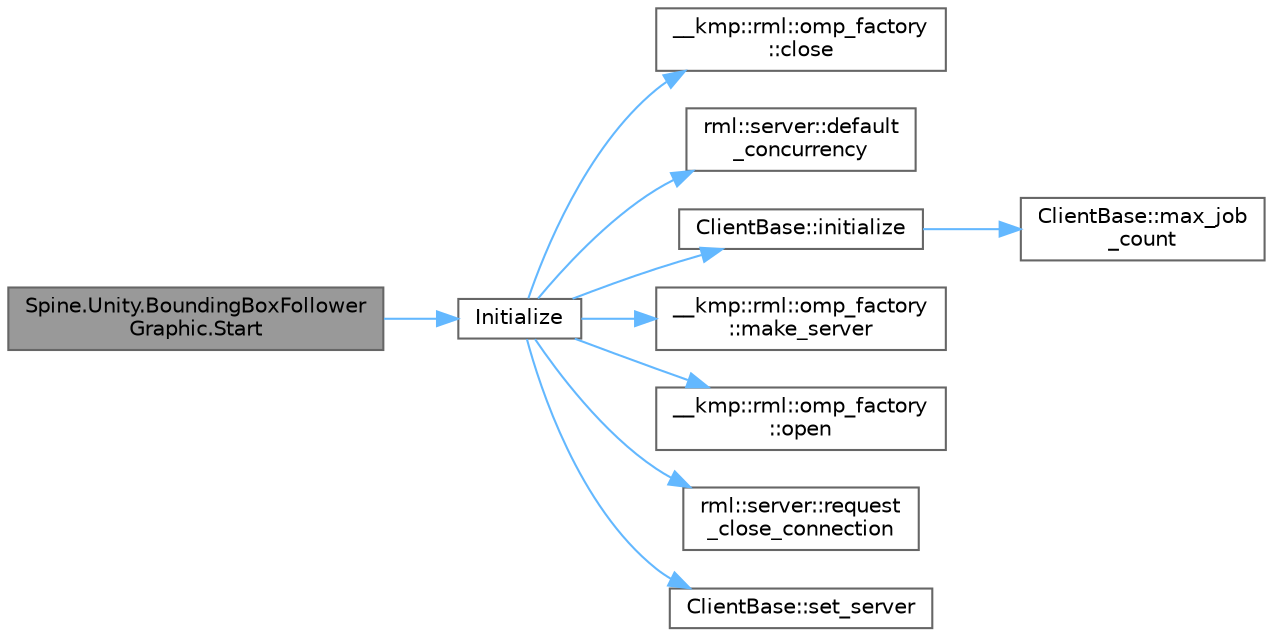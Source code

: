 digraph "Spine.Unity.BoundingBoxFollowerGraphic.Start"
{
 // LATEX_PDF_SIZE
  bgcolor="transparent";
  edge [fontname=Helvetica,fontsize=10,labelfontname=Helvetica,labelfontsize=10];
  node [fontname=Helvetica,fontsize=10,shape=box,height=0.2,width=0.4];
  rankdir="LR";
  Node1 [id="Node000001",label="Spine.Unity.BoundingBoxFollower\lGraphic.Start",height=0.2,width=0.4,color="gray40", fillcolor="grey60", style="filled", fontcolor="black",tooltip=" "];
  Node1 -> Node2 [id="edge1_Node000001_Node000002",color="steelblue1",style="solid",tooltip=" "];
  Node2 [id="Node000002",label="Initialize",height=0.2,width=0.4,color="grey40", fillcolor="white", style="filled",URL="$test__rml__tbb_8cpp.html#a98b1050f09da390896f964fb7a892391",tooltip=" "];
  Node2 -> Node3 [id="edge2_Node000002_Node000003",color="steelblue1",style="solid",tooltip=" "];
  Node3 [id="Node000003",label="__kmp::rml::omp_factory\l::close",height=0.2,width=0.4,color="grey40", fillcolor="white", style="filled",URL="$class____kmp_1_1rml_1_1omp__factory.html#ac5cd7885c15546edcbbbfe05dd14c283",tooltip="Close factory."];
  Node2 -> Node4 [id="edge3_Node000002_Node000004",color="steelblue1",style="solid",tooltip=" "];
  Node4 [id="Node000004",label="rml::server::default\l_concurrency",height=0.2,width=0.4,color="grey40", fillcolor="white", style="filled",URL="$classrml_1_1server.html#ab724107e297226ef26538315091a50b1",tooltip="Default level of concurrency for which RML strives when there are no non-RML threads running."];
  Node2 -> Node5 [id="edge4_Node000002_Node000005",color="steelblue1",style="solid",tooltip=" "];
  Node5 [id="Node000005",label="ClientBase::initialize",height=0.2,width=0.4,color="grey40", fillcolor="white", style="filled",URL="$class_client_base.html#aef944515ea6728b68d51cf13dd69666d",tooltip=" "];
  Node5 -> Node6 [id="edge5_Node000005_Node000006",color="steelblue1",style="solid",tooltip=" "];
  Node6 [id="Node000006",label="ClientBase::max_job\l_count",height=0.2,width=0.4,color="grey40", fillcolor="white", style="filled",URL="$class_client_base.html#a628fdec27acc07826e62372eb4de8dab",tooltip=" "];
  Node2 -> Node7 [id="edge6_Node000002_Node000007",color="steelblue1",style="solid",tooltip=" "];
  Node7 [id="Node000007",label="__kmp::rml::omp_factory\l::make_server",height=0.2,width=0.4,color="grey40", fillcolor="white", style="filled",URL="$class____kmp_1_1rml_1_1omp__factory.html#a68dfe871a7ea8da28614e4d1f8b7f0aa",tooltip="Factory method to be called by client to create a server object."];
  Node2 -> Node8 [id="edge7_Node000002_Node000008",color="steelblue1",style="solid",tooltip=" "];
  Node8 [id="Node000008",label="__kmp::rml::omp_factory\l::open",height=0.2,width=0.4,color="grey40", fillcolor="white", style="filled",URL="$class____kmp_1_1rml_1_1omp__factory.html#ae212dc899bfc62e9bf23ad0f99bf0024",tooltip="Open factory."];
  Node2 -> Node9 [id="edge8_Node000002_Node000009",color="steelblue1",style="solid",tooltip=" "];
  Node9 [id="Node000009",label="rml::server::request\l_close_connection",height=0.2,width=0.4,color="grey40", fillcolor="white", style="filled",URL="$classrml_1_1server.html#a3119d8d6c2d17932610653f6fda4f87a",tooltip="Request that connection to server be closed."];
  Node2 -> Node10 [id="edge9_Node000002_Node000010",color="steelblue1",style="solid",tooltip=" "];
  Node10 [id="Node000010",label="ClientBase::set_server",height=0.2,width=0.4,color="grey40", fillcolor="white", style="filled",URL="$class_client_base.html#a5eff33ac6ad0b9f068a60b5668a6176e",tooltip=" "];
}
